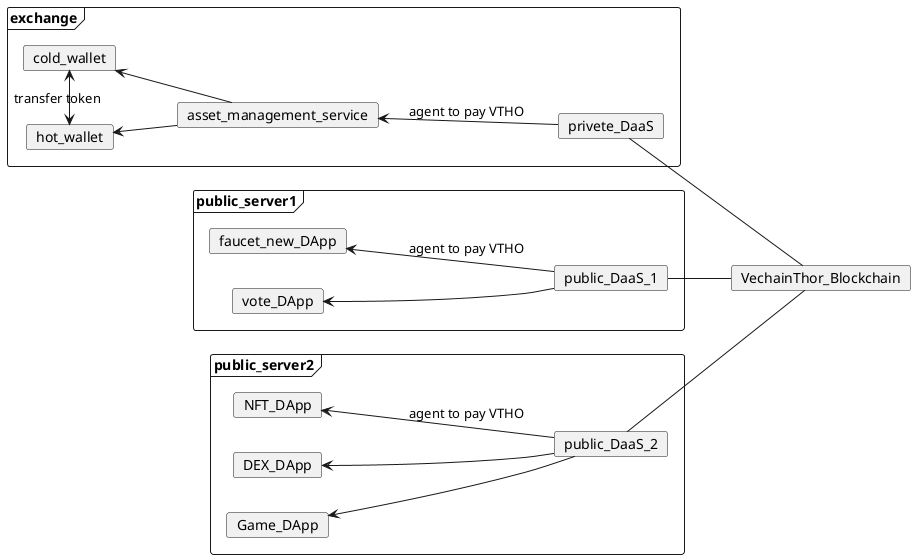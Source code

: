 @startuml
left to right direction
frame exchange{
card cold_wallet
card hot_wallet
card asset_management_service
card privete_DaaS
}

frame public_server1{
    card faucet_new_DApp
    card vote_DApp
    card public_DaaS_1
}

frame public_server2{
    card NFT_DApp
    card DEX_DApp
    card Game_DApp
    card public_DaaS_2
}

card VechainThor_Blockchain as chain

hot_wallet <-> cold_wallet:transfer token
hot_wallet <-- asset_management_service
cold_wallet <-- asset_management_service
asset_management_service <-- privete_DaaS:agent to pay VTHO

faucet_new_DApp <-- public_DaaS_1:agent to pay VTHO
vote_DApp <-- public_DaaS_1

NFT_DApp <-- public_DaaS_2:agent to pay VTHO
DEX_DApp <-- public_DaaS_2
Game_DApp <-- public_DaaS_2


privete_DaaS -- chain
public_DaaS_1 -- chain
public_DaaS_2 -- chain
@enduml